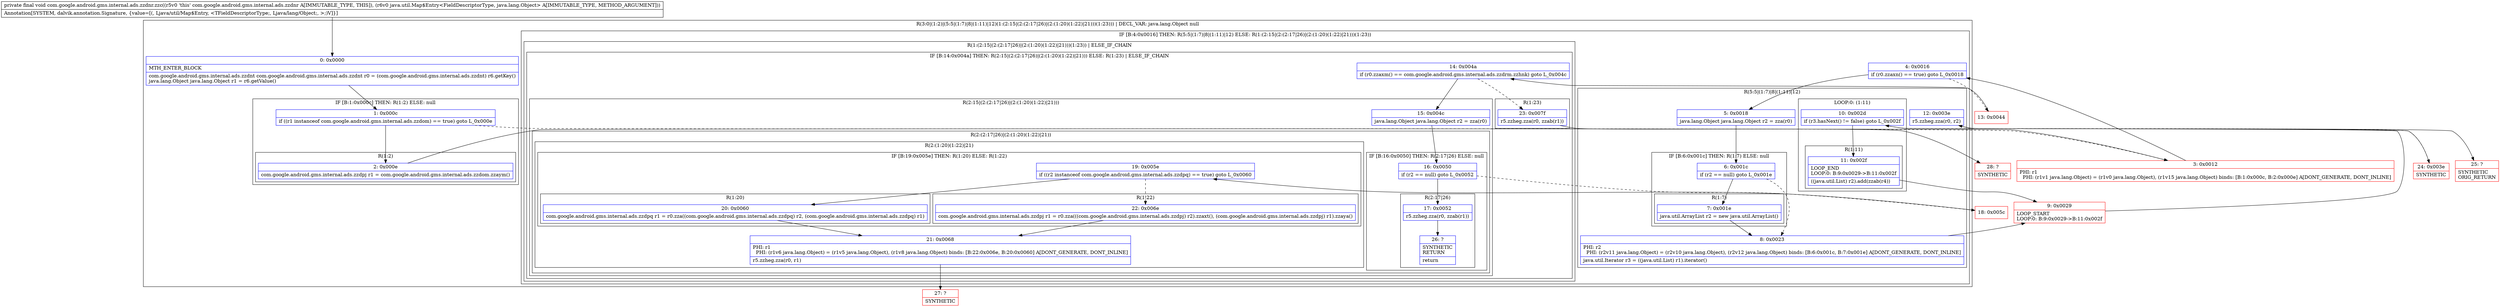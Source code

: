 digraph "CFG forcom.google.android.gms.internal.ads.zzdnr.zzc(Ljava\/util\/Map$Entry;)V" {
subgraph cluster_Region_266274514 {
label = "R(3:0|(1:2)|(5:5|(1:7)|8|(1:11)|12)(1:(2:15|(2:(2:17|26)|(2:(1:20)(1:22)|21)))(1:23))) | DECL_VAR: java.lang.Object null\l";
node [shape=record,color=blue];
Node_0 [shape=record,label="{0\:\ 0x0000|MTH_ENTER_BLOCK\l|com.google.android.gms.internal.ads.zzdnt com.google.android.gms.internal.ads.zzdnt r0 = (com.google.android.gms.internal.ads.zzdnt) r6.getKey()\ljava.lang.Object java.lang.Object r1 = r6.getValue()\l}"];
subgraph cluster_IfRegion_143276789 {
label = "IF [B:1:0x000c] THEN: R(1:2) ELSE: null";
node [shape=record,color=blue];
Node_1 [shape=record,label="{1\:\ 0x000c|if ((r1 instanceof com.google.android.gms.internal.ads.zzdom) == true) goto L_0x000e\l}"];
subgraph cluster_Region_807452581 {
label = "R(1:2)";
node [shape=record,color=blue];
Node_2 [shape=record,label="{2\:\ 0x000e|com.google.android.gms.internal.ads.zzdpj r1 = com.google.android.gms.internal.ads.zzdom.zzaym()\l}"];
}
}
subgraph cluster_IfRegion_46442988 {
label = "IF [B:4:0x0016] THEN: R(5:5|(1:7)|8|(1:11)|12) ELSE: R(1:(2:15|(2:(2:17|26)|(2:(1:20)(1:22)|21)))(1:23))";
node [shape=record,color=blue];
Node_4 [shape=record,label="{4\:\ 0x0016|if (r0.zzaxn() == true) goto L_0x0018\l}"];
subgraph cluster_Region_2100709173 {
label = "R(5:5|(1:7)|8|(1:11)|12)";
node [shape=record,color=blue];
Node_5 [shape=record,label="{5\:\ 0x0018|java.lang.Object java.lang.Object r2 = zza(r0)\l}"];
subgraph cluster_IfRegion_1835240381 {
label = "IF [B:6:0x001c] THEN: R(1:7) ELSE: null";
node [shape=record,color=blue];
Node_6 [shape=record,label="{6\:\ 0x001c|if (r2 == null) goto L_0x001e\l}"];
subgraph cluster_Region_879186518 {
label = "R(1:7)";
node [shape=record,color=blue];
Node_7 [shape=record,label="{7\:\ 0x001e|java.util.ArrayList r2 = new java.util.ArrayList()\l}"];
}
}
Node_8 [shape=record,label="{8\:\ 0x0023|PHI: r2 \l  PHI: (r2v11 java.lang.Object) = (r2v10 java.lang.Object), (r2v12 java.lang.Object) binds: [B:6:0x001c, B:7:0x001e] A[DONT_GENERATE, DONT_INLINE]\l|java.util.Iterator r3 = ((java.util.List) r1).iterator()\l}"];
subgraph cluster_LoopRegion_701840544 {
label = "LOOP:0: (1:11)";
node [shape=record,color=blue];
Node_10 [shape=record,label="{10\:\ 0x002d|if (r3.hasNext() != false) goto L_0x002f\l}"];
subgraph cluster_Region_1478303907 {
label = "R(1:11)";
node [shape=record,color=blue];
Node_11 [shape=record,label="{11\:\ 0x002f|LOOP_END\lLOOP:0: B:9:0x0029\-\>B:11:0x002f\l|((java.util.List) r2).add(zzab(r4))\l}"];
}
}
Node_12 [shape=record,label="{12\:\ 0x003e|r5.zzheg.zza(r0, r2)\l}"];
}
subgraph cluster_Region_337308499 {
label = "R(1:(2:15|(2:(2:17|26)|(2:(1:20)(1:22)|21)))(1:23)) | ELSE_IF_CHAIN\l";
node [shape=record,color=blue];
subgraph cluster_IfRegion_1676461542 {
label = "IF [B:14:0x004a] THEN: R(2:15|(2:(2:17|26)|(2:(1:20)(1:22)|21))) ELSE: R(1:23) | ELSE_IF_CHAIN\l";
node [shape=record,color=blue];
Node_14 [shape=record,label="{14\:\ 0x004a|if (r0.zzaxm() == com.google.android.gms.internal.ads.zzdrm.zzhnk) goto L_0x004c\l}"];
subgraph cluster_Region_351446751 {
label = "R(2:15|(2:(2:17|26)|(2:(1:20)(1:22)|21)))";
node [shape=record,color=blue];
Node_15 [shape=record,label="{15\:\ 0x004c|java.lang.Object java.lang.Object r2 = zza(r0)\l}"];
subgraph cluster_Region_451617258 {
label = "R(2:(2:17|26)|(2:(1:20)(1:22)|21))";
node [shape=record,color=blue];
subgraph cluster_IfRegion_501548495 {
label = "IF [B:16:0x0050] THEN: R(2:17|26) ELSE: null";
node [shape=record,color=blue];
Node_16 [shape=record,label="{16\:\ 0x0050|if (r2 == null) goto L_0x0052\l}"];
subgraph cluster_Region_861857380 {
label = "R(2:17|26)";
node [shape=record,color=blue];
Node_17 [shape=record,label="{17\:\ 0x0052|r5.zzheg.zza(r0, zzab(r1))\l}"];
Node_26 [shape=record,label="{26\:\ ?|SYNTHETIC\lRETURN\l|return\l}"];
}
}
subgraph cluster_Region_2015214831 {
label = "R(2:(1:20)(1:22)|21)";
node [shape=record,color=blue];
subgraph cluster_IfRegion_26150997 {
label = "IF [B:19:0x005e] THEN: R(1:20) ELSE: R(1:22)";
node [shape=record,color=blue];
Node_19 [shape=record,label="{19\:\ 0x005e|if ((r2 instanceof com.google.android.gms.internal.ads.zzdpq) == true) goto L_0x0060\l}"];
subgraph cluster_Region_2082341077 {
label = "R(1:20)";
node [shape=record,color=blue];
Node_20 [shape=record,label="{20\:\ 0x0060|com.google.android.gms.internal.ads.zzdpq r1 = r0.zza((com.google.android.gms.internal.ads.zzdpq) r2, (com.google.android.gms.internal.ads.zzdpq) r1)\l}"];
}
subgraph cluster_Region_2035824965 {
label = "R(1:22)";
node [shape=record,color=blue];
Node_22 [shape=record,label="{22\:\ 0x006e|com.google.android.gms.internal.ads.zzdpj r1 = r0.zza(((com.google.android.gms.internal.ads.zzdpj) r2).zzaxt(), (com.google.android.gms.internal.ads.zzdpj) r1).zzaya()\l}"];
}
}
Node_21 [shape=record,label="{21\:\ 0x0068|PHI: r1 \l  PHI: (r1v6 java.lang.Object) = (r1v5 java.lang.Object), (r1v8 java.lang.Object) binds: [B:22:0x006e, B:20:0x0060] A[DONT_GENERATE, DONT_INLINE]\l|r5.zzheg.zza(r0, r1)\l}"];
}
}
}
subgraph cluster_Region_1018435662 {
label = "R(1:23)";
node [shape=record,color=blue];
Node_23 [shape=record,label="{23\:\ 0x007f|r5.zzheg.zza(r0, zzab(r1))\l}"];
}
}
}
}
}
Node_3 [shape=record,color=red,label="{3\:\ 0x0012|PHI: r1 \l  PHI: (r1v1 java.lang.Object) = (r1v0 java.lang.Object), (r1v15 java.lang.Object) binds: [B:1:0x000c, B:2:0x000e] A[DONT_GENERATE, DONT_INLINE]\l}"];
Node_9 [shape=record,color=red,label="{9\:\ 0x0029|LOOP_START\lLOOP:0: B:9:0x0029\-\>B:11:0x002f\l}"];
Node_13 [shape=record,color=red,label="{13\:\ 0x0044}"];
Node_18 [shape=record,color=red,label="{18\:\ 0x005c}"];
Node_24 [shape=record,color=red,label="{24\:\ 0x003e|SYNTHETIC\l}"];
Node_25 [shape=record,color=red,label="{25\:\ ?|SYNTHETIC\lORIG_RETURN\l}"];
Node_27 [shape=record,color=red,label="{27\:\ ?|SYNTHETIC\l}"];
Node_28 [shape=record,color=red,label="{28\:\ ?|SYNTHETIC\l}"];
MethodNode[shape=record,label="{private final void com.google.android.gms.internal.ads.zzdnr.zzc((r5v0 'this' com.google.android.gms.internal.ads.zzdnr A[IMMUTABLE_TYPE, THIS]), (r6v0 java.util.Map$Entry\<FieldDescriptorType, java.lang.Object\> A[IMMUTABLE_TYPE, METHOD_ARGUMENT]))  | Annotation[SYSTEM, dalvik.annotation.Signature, \{value=[(, Ljava\/util\/Map$Entry, \<TFieldDescriptorType;, Ljava\/lang\/Object;, \>;)V]\}]\l}"];
MethodNode -> Node_0;
Node_0 -> Node_1;
Node_1 -> Node_2;
Node_1 -> Node_3[style=dashed];
Node_2 -> Node_3;
Node_4 -> Node_5;
Node_4 -> Node_13[style=dashed];
Node_5 -> Node_6;
Node_6 -> Node_7;
Node_6 -> Node_8[style=dashed];
Node_7 -> Node_8;
Node_8 -> Node_9;
Node_10 -> Node_11;
Node_10 -> Node_24[style=dashed];
Node_11 -> Node_9;
Node_12 -> Node_25;
Node_14 -> Node_15;
Node_14 -> Node_23[style=dashed];
Node_15 -> Node_16;
Node_16 -> Node_17;
Node_16 -> Node_18[style=dashed];
Node_17 -> Node_26;
Node_19 -> Node_20;
Node_19 -> Node_22[style=dashed];
Node_20 -> Node_21;
Node_22 -> Node_21;
Node_21 -> Node_27;
Node_23 -> Node_28;
Node_3 -> Node_4;
Node_9 -> Node_10;
Node_13 -> Node_14;
Node_18 -> Node_19;
Node_24 -> Node_12;
}

